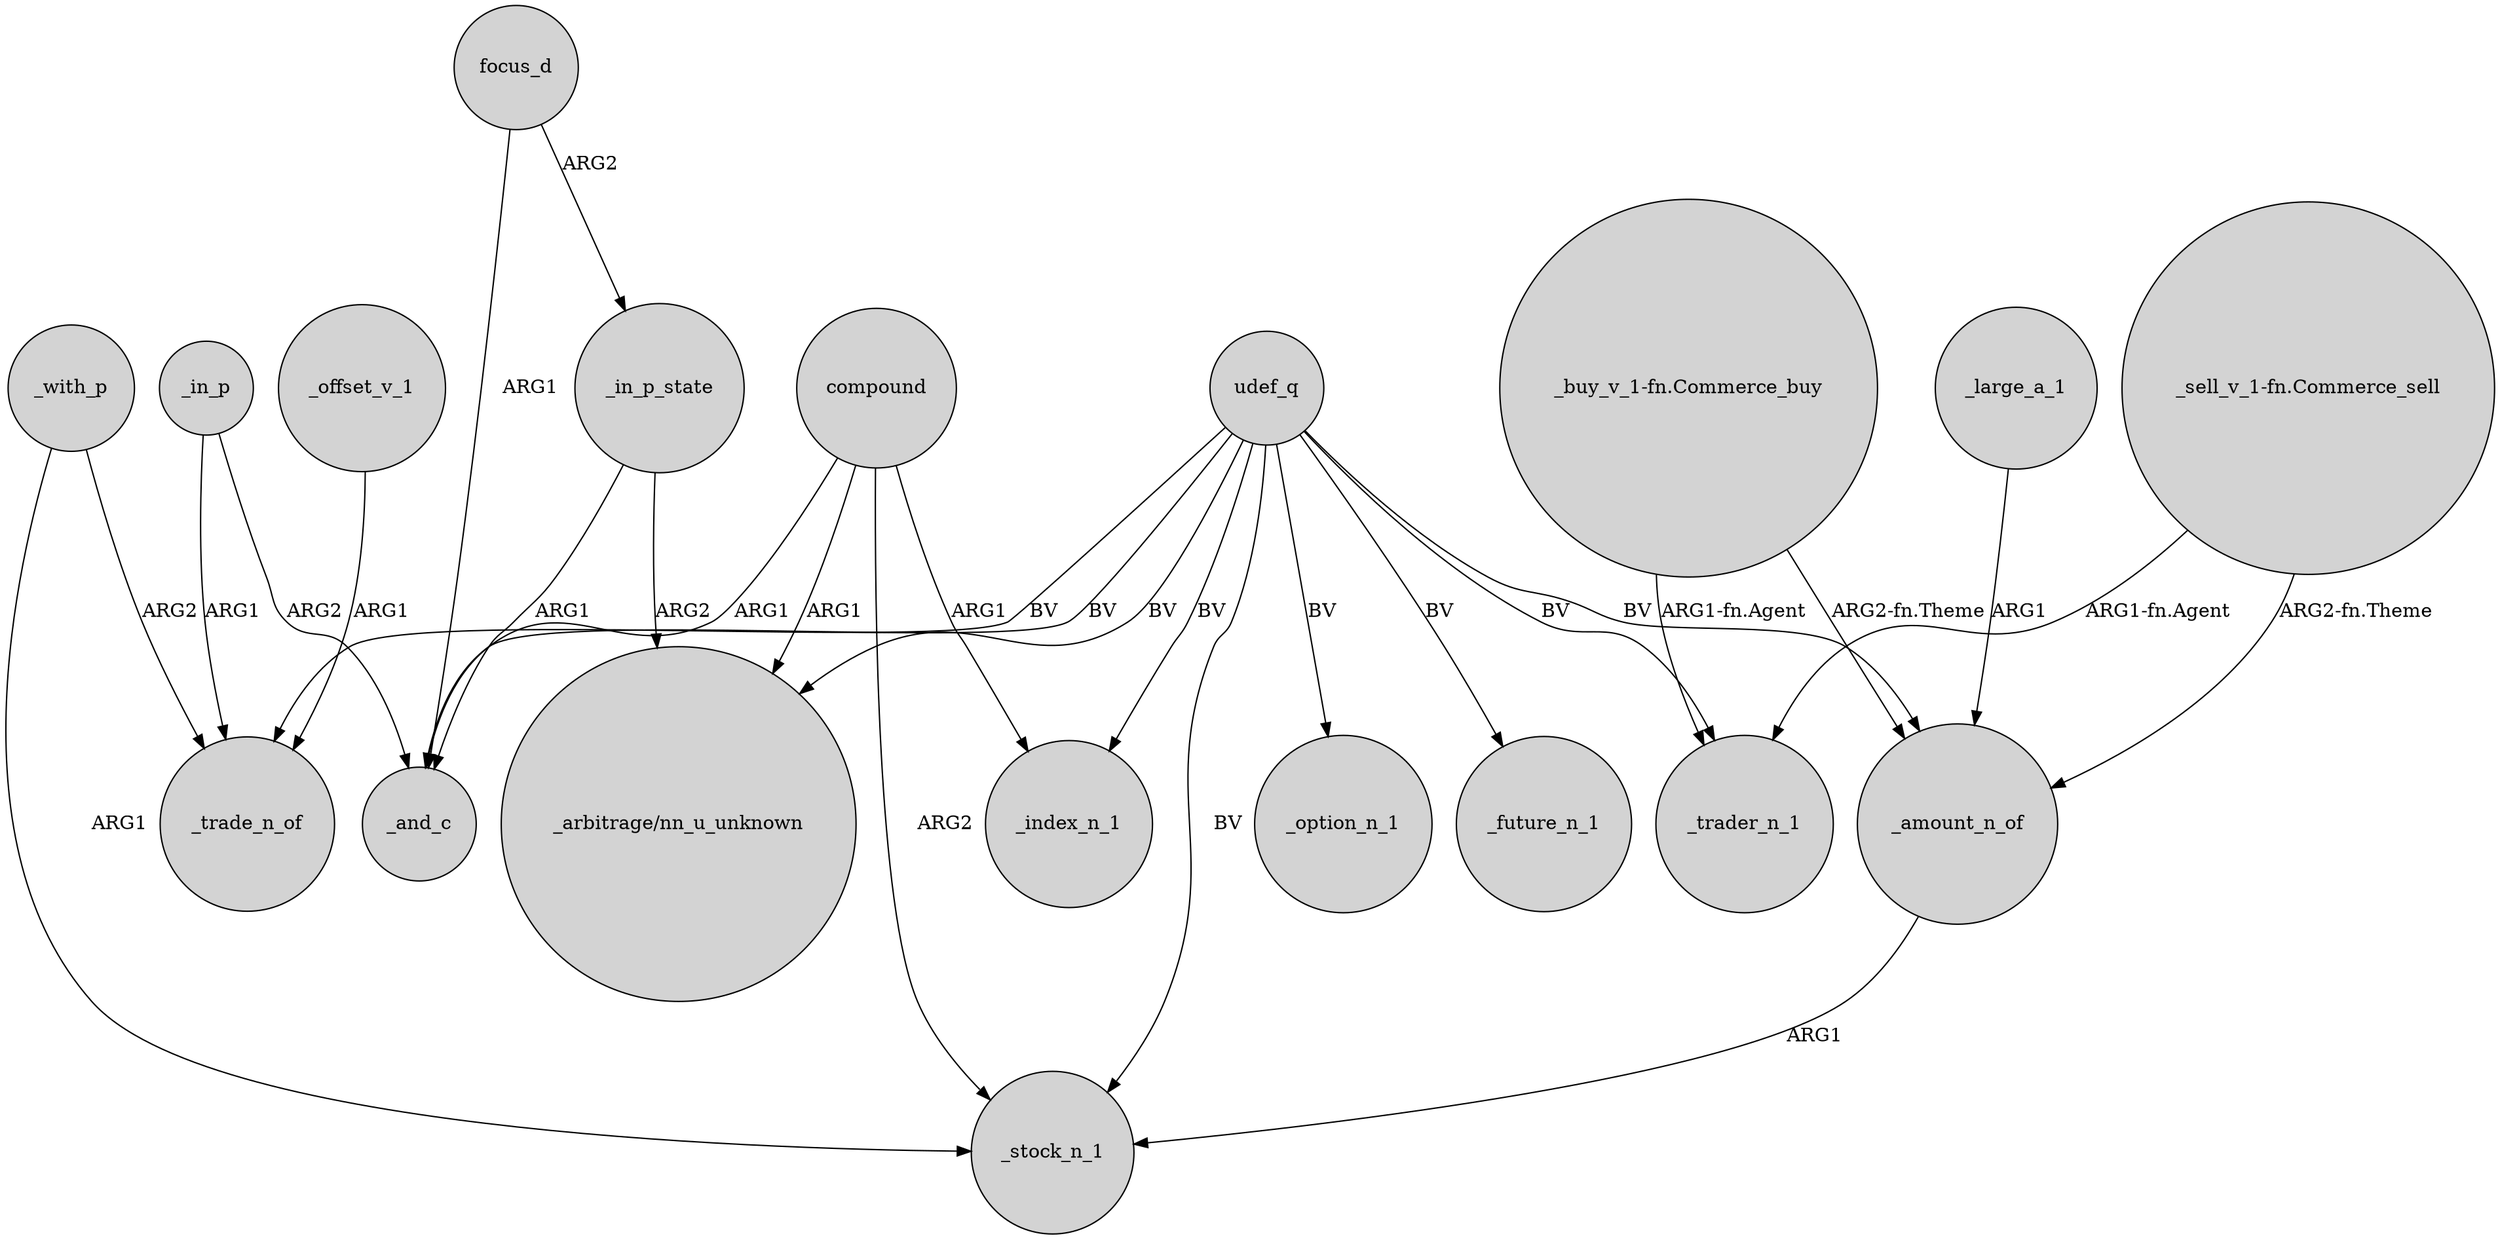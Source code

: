 digraph {
	node [shape=circle style=filled]
	udef_q -> _trade_n_of [label=BV]
	_amount_n_of -> _stock_n_1 [label=ARG1]
	"_buy_v_1-fn.Commerce_buy" -> _trader_n_1 [label="ARG1-fn.Agent"]
	_in_p_state -> _and_c [label=ARG1]
	udef_q -> _option_n_1 [label=BV]
	udef_q -> _amount_n_of [label=BV]
	udef_q -> _trader_n_1 [label=BV]
	_in_p -> _trade_n_of [label=ARG1]
	focus_d -> _in_p_state [label=ARG2]
	udef_q -> _index_n_1 [label=BV]
	_in_p_state -> "_arbitrage/nn_u_unknown" [label=ARG2]
	compound -> _stock_n_1 [label=ARG2]
	_with_p -> _stock_n_1 [label=ARG1]
	udef_q -> _stock_n_1 [label=BV]
	udef_q -> "_arbitrage/nn_u_unknown" [label=BV]
	_with_p -> _trade_n_of [label=ARG2]
	compound -> "_arbitrage/nn_u_unknown" [label=ARG1]
	compound -> _and_c [label=ARG1]
	"_buy_v_1-fn.Commerce_buy" -> _amount_n_of [label="ARG2-fn.Theme"]
	focus_d -> _and_c [label=ARG1]
	udef_q -> _future_n_1 [label=BV]
	_offset_v_1 -> _trade_n_of [label=ARG1]
	_large_a_1 -> _amount_n_of [label=ARG1]
	"_sell_v_1-fn.Commerce_sell" -> _trader_n_1 [label="ARG1-fn.Agent"]
	udef_q -> _and_c [label=BV]
	_in_p -> _and_c [label=ARG2]
	"_sell_v_1-fn.Commerce_sell" -> _amount_n_of [label="ARG2-fn.Theme"]
	compound -> _index_n_1 [label=ARG1]
}
